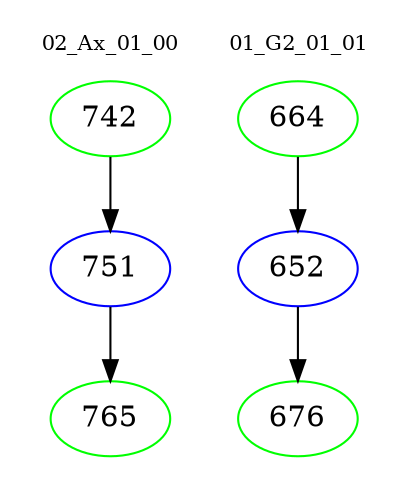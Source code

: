 digraph{
subgraph cluster_0 {
color = white
label = "02_Ax_01_00";
fontsize=10;
T0_742 [label="742", color="green"]
T0_742 -> T0_751 [color="black"]
T0_751 [label="751", color="blue"]
T0_751 -> T0_765 [color="black"]
T0_765 [label="765", color="green"]
}
subgraph cluster_1 {
color = white
label = "01_G2_01_01";
fontsize=10;
T1_664 [label="664", color="green"]
T1_664 -> T1_652 [color="black"]
T1_652 [label="652", color="blue"]
T1_652 -> T1_676 [color="black"]
T1_676 [label="676", color="green"]
}
}
